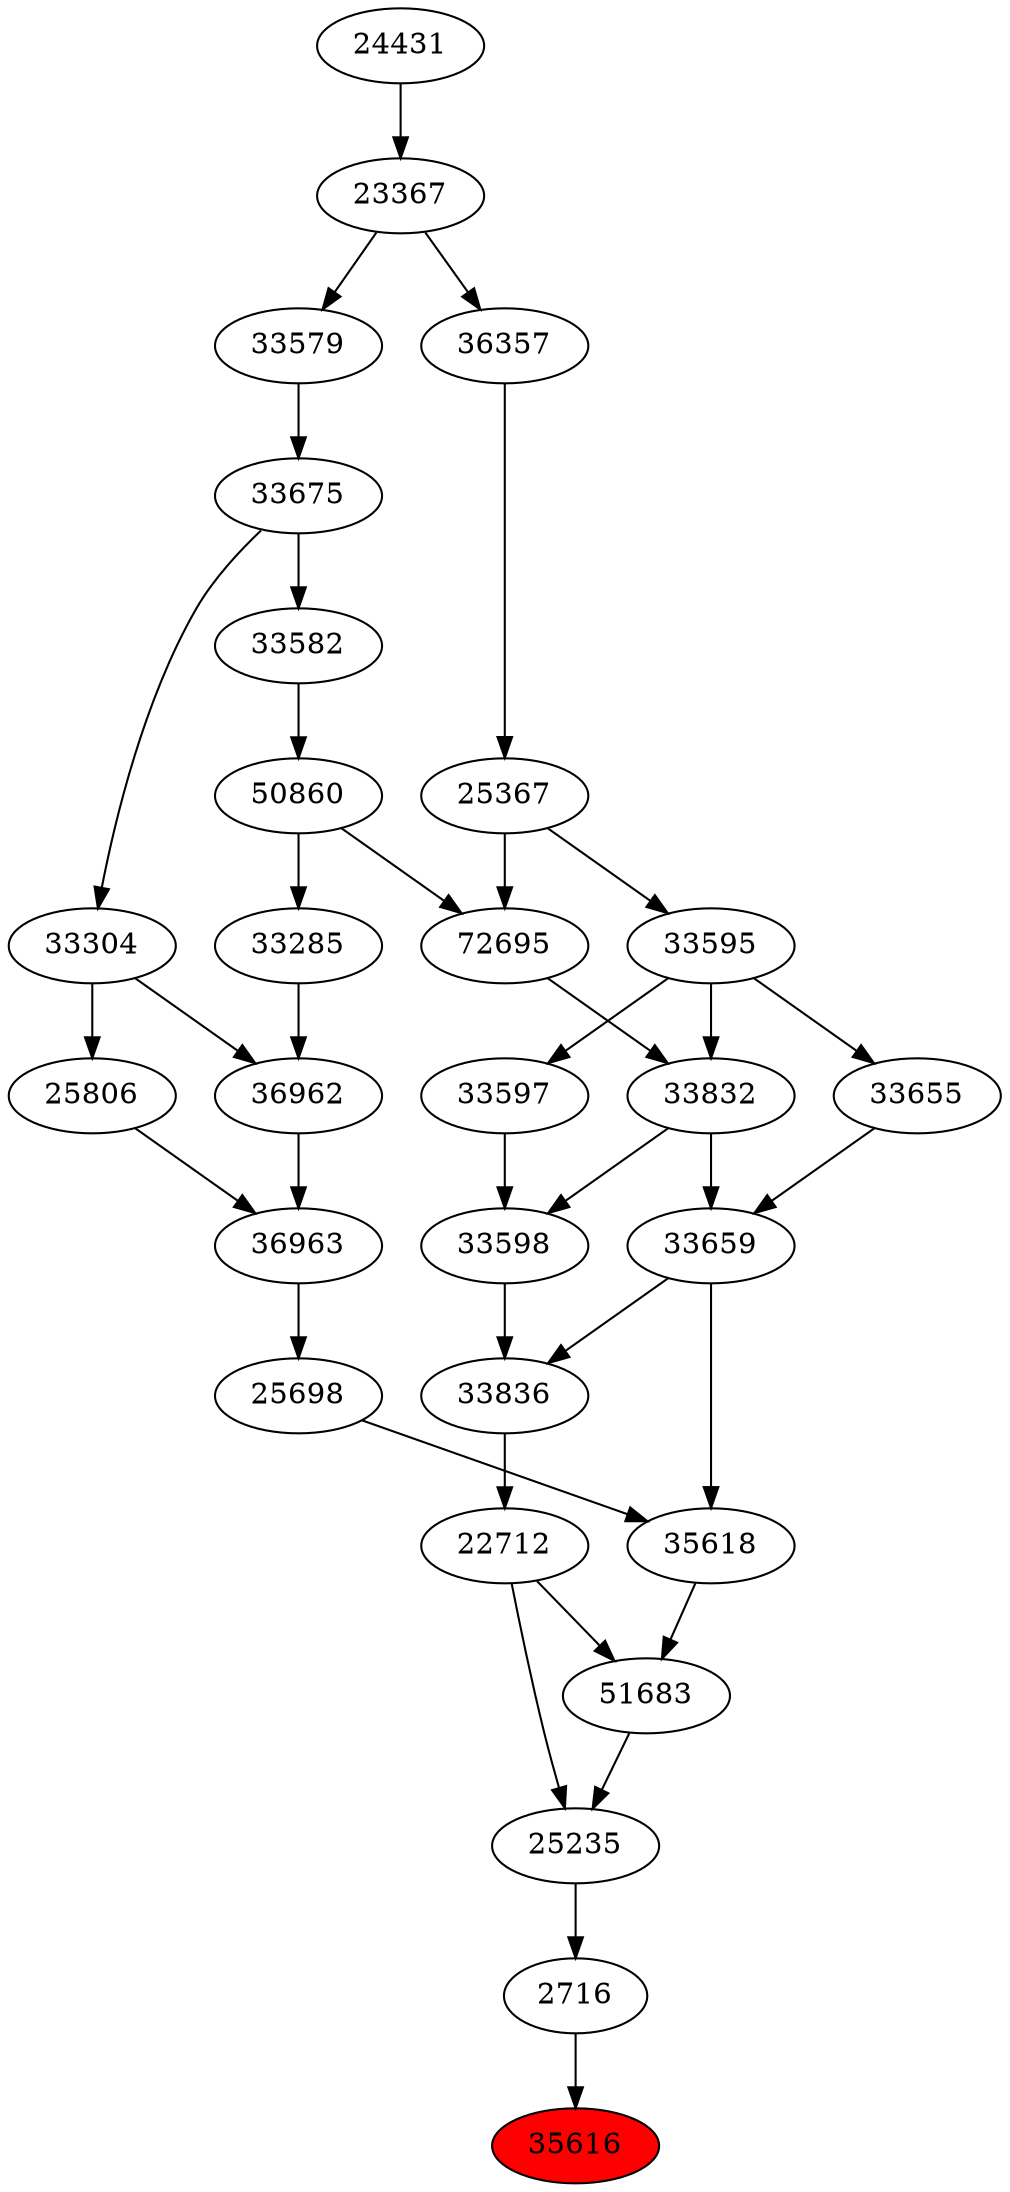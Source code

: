 strict digraph{ 
35616 [label="35616" fillcolor=red style=filled]
2716 -> 35616
2716 [label="2716"]
25235 -> 2716
25235 [label="25235"]
22712 -> 25235
51683 -> 25235
22712 [label="22712"]
33836 -> 22712
51683 [label="51683"]
35618 -> 51683
22712 -> 51683
33836 [label="33836"]
33659 -> 33836
33598 -> 33836
35618 [label="35618"]
25698 -> 35618
33659 -> 35618
33659 [label="33659"]
33655 -> 33659
33832 -> 33659
33598 [label="33598"]
33597 -> 33598
33832 -> 33598
25698 [label="25698"]
36963 -> 25698
33655 [label="33655"]
33595 -> 33655
33832 [label="33832"]
72695 -> 33832
33595 -> 33832
33597 [label="33597"]
33595 -> 33597
36963 [label="36963"]
36962 -> 36963
25806 -> 36963
33595 [label="33595"]
25367 -> 33595
72695 [label="72695"]
50860 -> 72695
25367 -> 72695
36962 [label="36962"]
33285 -> 36962
33304 -> 36962
25806 [label="25806"]
33304 -> 25806
25367 [label="25367"]
36357 -> 25367
50860 [label="50860"]
33582 -> 50860
33285 [label="33285"]
50860 -> 33285
33304 [label="33304"]
33675 -> 33304
36357 [label="36357"]
23367 -> 36357
33582 [label="33582"]
33675 -> 33582
33675 [label="33675"]
33579 -> 33675
23367 [label="23367"]
24431 -> 23367
33579 [label="33579"]
23367 -> 33579
24431 [label="24431"]
}